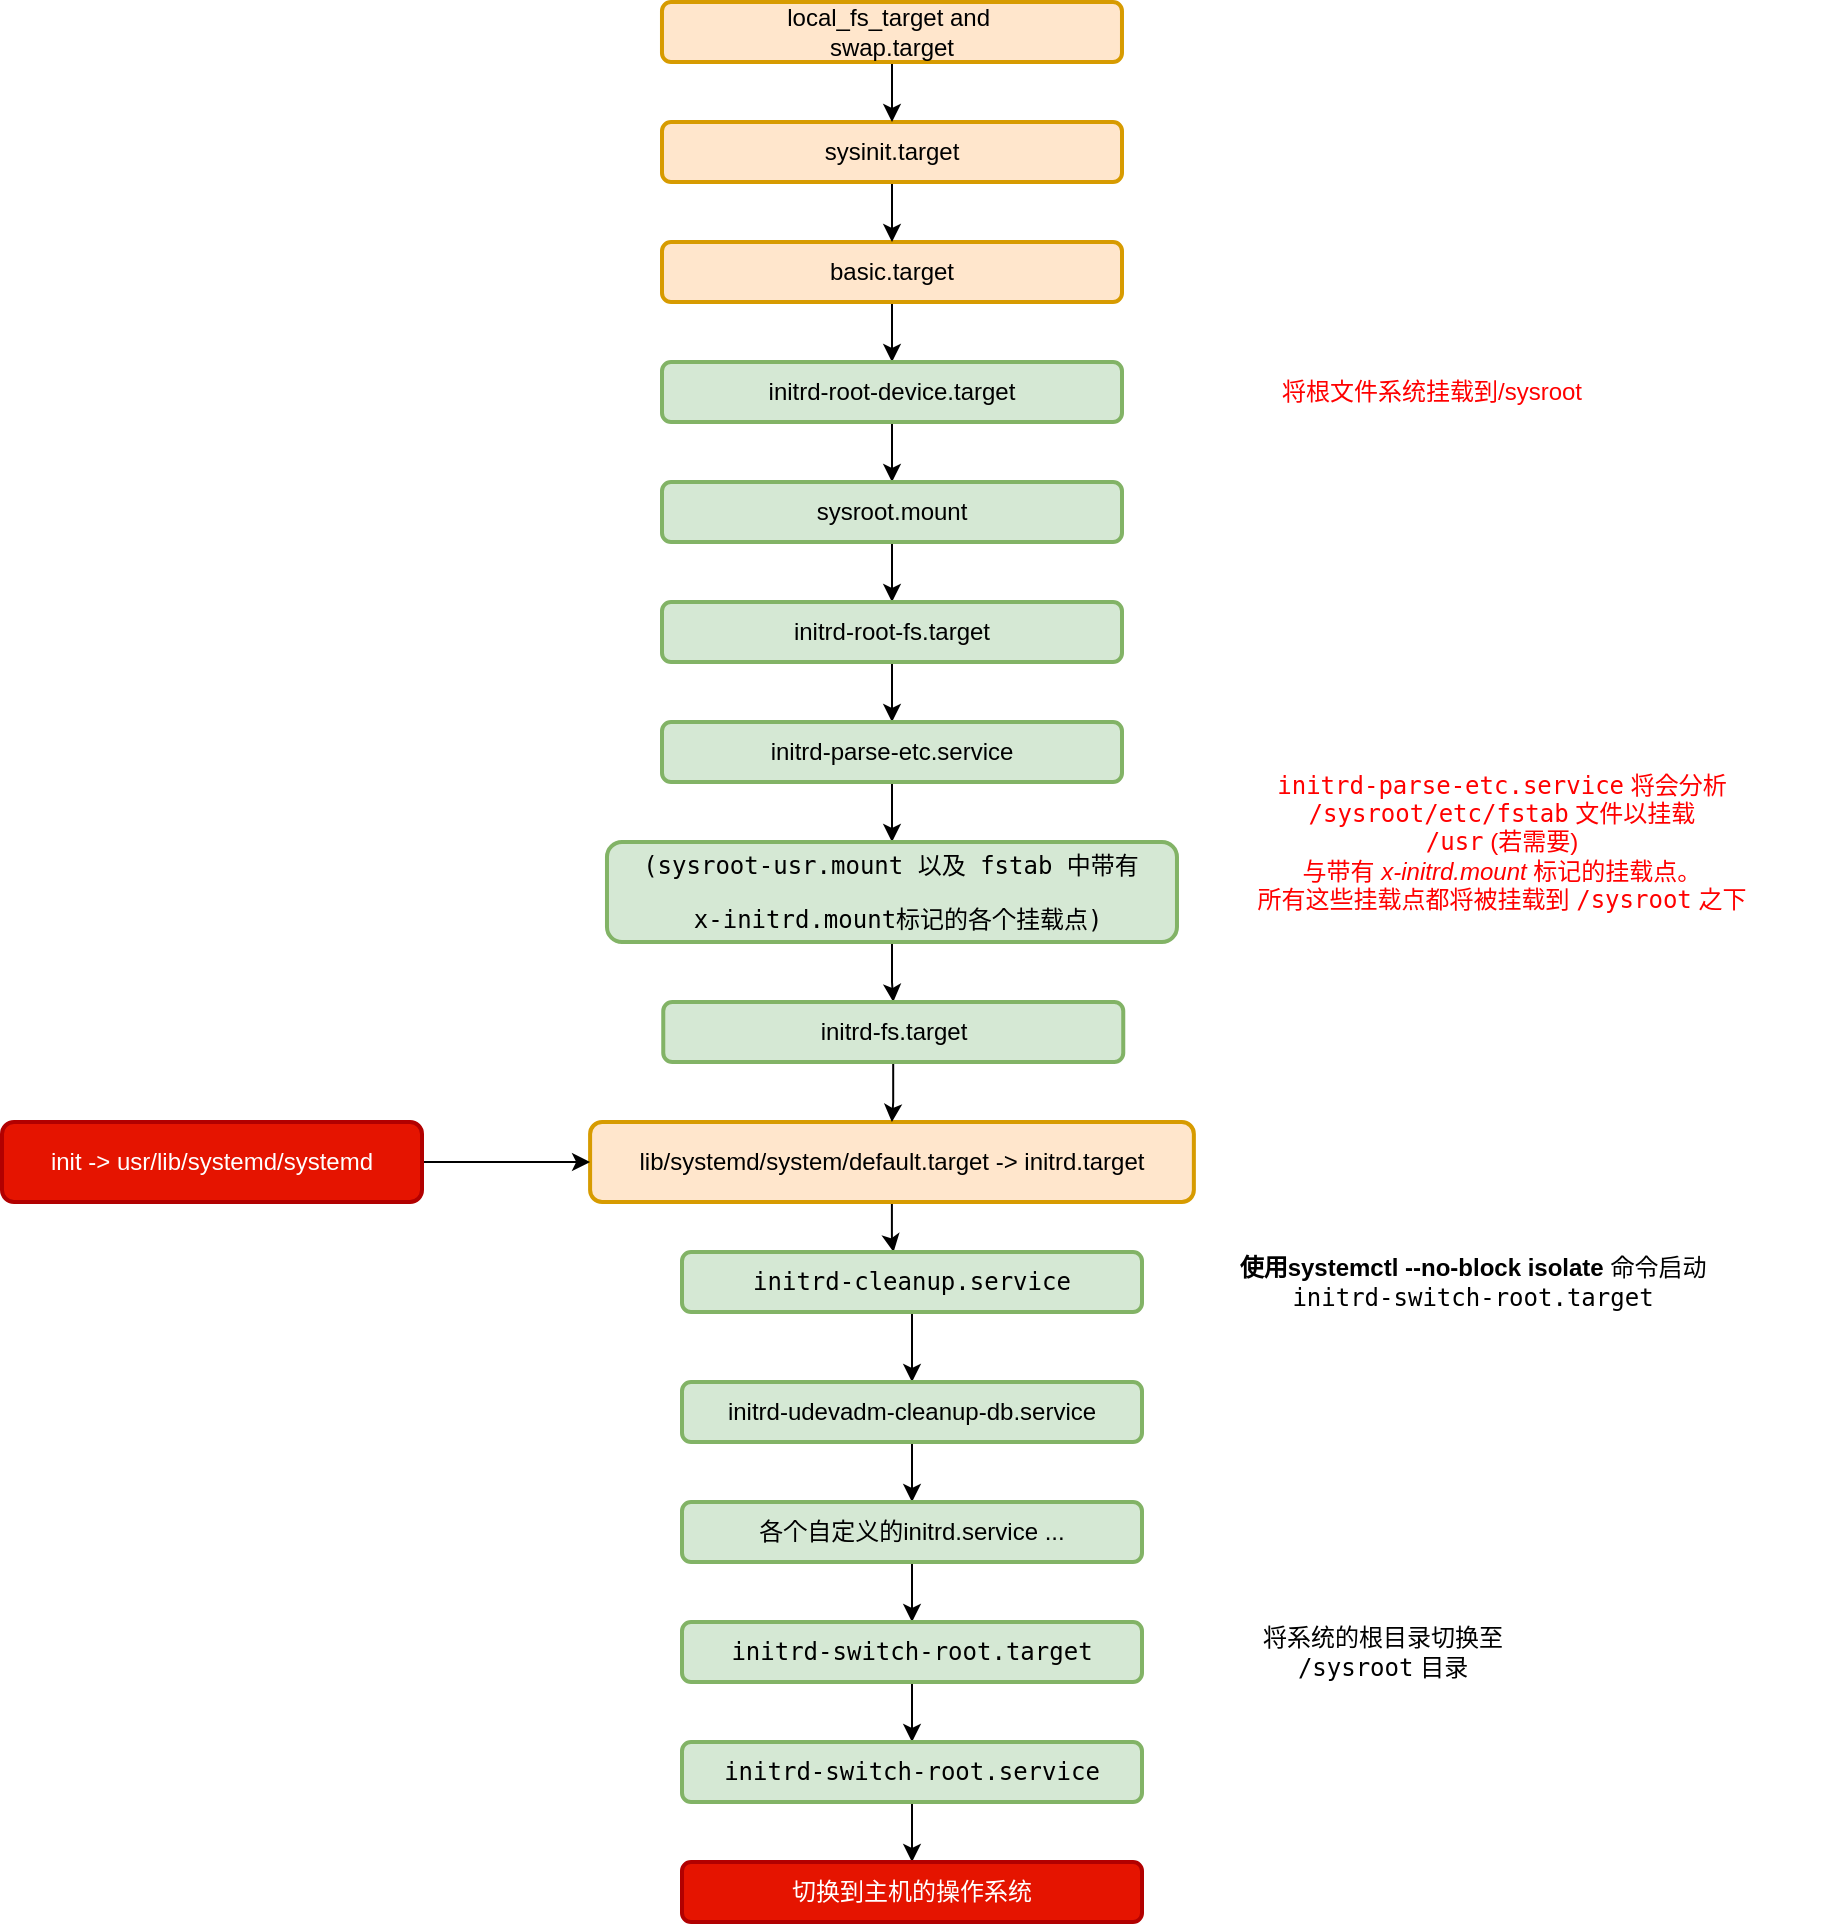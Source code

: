 <mxfile version="15.2.9" type="github">
  <diagram id="haKI7TRJlkWC1d8LD_Nv" name="第 1 页">
    <mxGraphModel dx="2622" dy="1872" grid="1" gridSize="10" guides="1" tooltips="1" connect="1" arrows="1" fold="1" page="0" pageScale="1" pageWidth="827" pageHeight="1169" math="0" shadow="0">
      <root>
        <mxCell id="0" />
        <mxCell id="1" parent="0" />
        <mxCell id="_bKZqL0wi3-hsqJOC3Qj-47" style="edgeStyle=orthogonalEdgeStyle;rounded=0;orthogonalLoop=1;jettySize=auto;html=1;entryX=0.46;entryY=0;entryDx=0;entryDy=0;entryPerimeter=0;" edge="1" parent="1" source="_bKZqL0wi3-hsqJOC3Qj-18" target="_bKZqL0wi3-hsqJOC3Qj-46">
          <mxGeometry relative="1" as="geometry" />
        </mxCell>
        <mxCell id="_bKZqL0wi3-hsqJOC3Qj-18" value="lib/systemd/system/default.target -&amp;gt; initrd.target" style="rounded=1;whiteSpace=wrap;html=1;strokeWidth=2;fillColor=#ffe6cc;strokeColor=#d79b00;" vertex="1" parent="1">
          <mxGeometry x="-895.95" y="-420" width="301.88" height="40" as="geometry" />
        </mxCell>
        <mxCell id="_bKZqL0wi3-hsqJOC3Qj-20" style="edgeStyle=orthogonalEdgeStyle;rounded=0;orthogonalLoop=1;jettySize=auto;html=1;" edge="1" parent="1" source="_bKZqL0wi3-hsqJOC3Qj-19" target="_bKZqL0wi3-hsqJOC3Qj-18">
          <mxGeometry relative="1" as="geometry" />
        </mxCell>
        <mxCell id="_bKZqL0wi3-hsqJOC3Qj-19" value="init -&amp;gt; usr/lib/systemd/systemd" style="rounded=1;whiteSpace=wrap;html=1;strokeWidth=2;fillColor=#e51400;strokeColor=#B20000;fontColor=#ffffff;" vertex="1" parent="1">
          <mxGeometry x="-1190" y="-420" width="210" height="40" as="geometry" />
        </mxCell>
        <mxCell id="_bKZqL0wi3-hsqJOC3Qj-23" style="edgeStyle=orthogonalEdgeStyle;rounded=0;orthogonalLoop=1;jettySize=auto;html=1;entryX=0.5;entryY=0;entryDx=0;entryDy=0;" edge="1" parent="1" source="_bKZqL0wi3-hsqJOC3Qj-21" target="_bKZqL0wi3-hsqJOC3Qj-22">
          <mxGeometry relative="1" as="geometry" />
        </mxCell>
        <mxCell id="_bKZqL0wi3-hsqJOC3Qj-21" value="basic.target" style="rounded=1;whiteSpace=wrap;html=1;strokeWidth=2;fillColor=#ffe6cc;strokeColor=#d79b00;" vertex="1" parent="1">
          <mxGeometry x="-860" y="-860" width="230" height="30" as="geometry" />
        </mxCell>
        <mxCell id="_bKZqL0wi3-hsqJOC3Qj-27" style="edgeStyle=orthogonalEdgeStyle;rounded=0;orthogonalLoop=1;jettySize=auto;html=1;entryX=0.5;entryY=0;entryDx=0;entryDy=0;" edge="1" parent="1" source="_bKZqL0wi3-hsqJOC3Qj-22" target="_bKZqL0wi3-hsqJOC3Qj-25">
          <mxGeometry relative="1" as="geometry" />
        </mxCell>
        <mxCell id="_bKZqL0wi3-hsqJOC3Qj-22" value="initrd-root-device.target" style="rounded=1;whiteSpace=wrap;html=1;strokeWidth=2;fillColor=#d5e8d4;strokeColor=#82b366;" vertex="1" parent="1">
          <mxGeometry x="-860" y="-800" width="230" height="30" as="geometry" />
        </mxCell>
        <mxCell id="_bKZqL0wi3-hsqJOC3Qj-28" style="edgeStyle=orthogonalEdgeStyle;rounded=0;orthogonalLoop=1;jettySize=auto;html=1;entryX=0.5;entryY=0;entryDx=0;entryDy=0;" edge="1" parent="1" source="_bKZqL0wi3-hsqJOC3Qj-25" target="_bKZqL0wi3-hsqJOC3Qj-26">
          <mxGeometry relative="1" as="geometry" />
        </mxCell>
        <mxCell id="_bKZqL0wi3-hsqJOC3Qj-25" value="sysroot.mount" style="rounded=1;whiteSpace=wrap;html=1;strokeWidth=2;fillColor=#d5e8d4;strokeColor=#82b366;" vertex="1" parent="1">
          <mxGeometry x="-860" y="-740" width="230" height="30" as="geometry" />
        </mxCell>
        <mxCell id="_bKZqL0wi3-hsqJOC3Qj-34" style="edgeStyle=orthogonalEdgeStyle;rounded=0;orthogonalLoop=1;jettySize=auto;html=1;entryX=0.5;entryY=0;entryDx=0;entryDy=0;" edge="1" parent="1" source="_bKZqL0wi3-hsqJOC3Qj-26" target="_bKZqL0wi3-hsqJOC3Qj-31">
          <mxGeometry relative="1" as="geometry" />
        </mxCell>
        <mxCell id="_bKZqL0wi3-hsqJOC3Qj-26" value="initrd-root-fs.target" style="rounded=1;whiteSpace=wrap;html=1;strokeWidth=2;fillColor=#d5e8d4;strokeColor=#82b366;" vertex="1" parent="1">
          <mxGeometry x="-860" y="-680" width="230" height="30" as="geometry" />
        </mxCell>
        <mxCell id="_bKZqL0wi3-hsqJOC3Qj-35" style="edgeStyle=orthogonalEdgeStyle;rounded=0;orthogonalLoop=1;jettySize=auto;html=1;" edge="1" parent="1" source="_bKZqL0wi3-hsqJOC3Qj-31" target="_bKZqL0wi3-hsqJOC3Qj-32">
          <mxGeometry relative="1" as="geometry" />
        </mxCell>
        <mxCell id="_bKZqL0wi3-hsqJOC3Qj-31" value="initrd-parse-etc.service" style="rounded=1;whiteSpace=wrap;html=1;strokeWidth=2;fillColor=#d5e8d4;strokeColor=#82b366;" vertex="1" parent="1">
          <mxGeometry x="-860" y="-620" width="230" height="30" as="geometry" />
        </mxCell>
        <mxCell id="_bKZqL0wi3-hsqJOC3Qj-36" style="edgeStyle=orthogonalEdgeStyle;rounded=0;orthogonalLoop=1;jettySize=auto;html=1;entryX=0.5;entryY=0;entryDx=0;entryDy=0;" edge="1" parent="1" source="_bKZqL0wi3-hsqJOC3Qj-32" target="_bKZqL0wi3-hsqJOC3Qj-33">
          <mxGeometry relative="1" as="geometry" />
        </mxCell>
        <mxCell id="_bKZqL0wi3-hsqJOC3Qj-32" value="&lt;pre class=&quot;programlisting&quot;&gt;(sysroot-usr.mount 以及 fstab 中带有&lt;/pre&gt;&lt;pre class=&quot;programlisting&quot;&gt; x-initrd.mount标记的各个挂载点)&lt;/pre&gt;" style="rounded=1;whiteSpace=wrap;html=1;strokeWidth=2;fillColor=#d5e8d4;strokeColor=#82b366;" vertex="1" parent="1">
          <mxGeometry x="-887.51" y="-560" width="285" height="50" as="geometry" />
        </mxCell>
        <mxCell id="_bKZqL0wi3-hsqJOC3Qj-37" style="edgeStyle=orthogonalEdgeStyle;rounded=0;orthogonalLoop=1;jettySize=auto;html=1;" edge="1" parent="1" source="_bKZqL0wi3-hsqJOC3Qj-33" target="_bKZqL0wi3-hsqJOC3Qj-18">
          <mxGeometry relative="1" as="geometry" />
        </mxCell>
        <mxCell id="_bKZqL0wi3-hsqJOC3Qj-33" value="initrd-fs.target" style="rounded=1;whiteSpace=wrap;html=1;strokeWidth=2;fillColor=#d5e8d4;strokeColor=#82b366;" vertex="1" parent="1">
          <mxGeometry x="-859.37" y="-480" width="230" height="30" as="geometry" />
        </mxCell>
        <mxCell id="_bKZqL0wi3-hsqJOC3Qj-42" style="edgeStyle=orthogonalEdgeStyle;rounded=0;orthogonalLoop=1;jettySize=auto;html=1;" edge="1" parent="1" source="_bKZqL0wi3-hsqJOC3Qj-39" target="_bKZqL0wi3-hsqJOC3Qj-21">
          <mxGeometry relative="1" as="geometry" />
        </mxCell>
        <mxCell id="_bKZqL0wi3-hsqJOC3Qj-39" value="sysinit.target" style="rounded=1;whiteSpace=wrap;html=1;strokeWidth=2;fillColor=#ffe6cc;strokeColor=#d79b00;" vertex="1" parent="1">
          <mxGeometry x="-860" y="-920" width="230" height="30" as="geometry" />
        </mxCell>
        <mxCell id="_bKZqL0wi3-hsqJOC3Qj-41" style="edgeStyle=orthogonalEdgeStyle;rounded=0;orthogonalLoop=1;jettySize=auto;html=1;entryX=0.5;entryY=0;entryDx=0;entryDy=0;" edge="1" parent="1" source="_bKZqL0wi3-hsqJOC3Qj-40" target="_bKZqL0wi3-hsqJOC3Qj-39">
          <mxGeometry relative="1" as="geometry" />
        </mxCell>
        <mxCell id="_bKZqL0wi3-hsqJOC3Qj-40" value="local_fs_target and&amp;nbsp;&lt;br&gt;swap.target" style="rounded=1;whiteSpace=wrap;html=1;strokeWidth=2;fillColor=#ffe6cc;strokeColor=#d79b00;" vertex="1" parent="1">
          <mxGeometry x="-860.01" y="-980" width="230" height="30" as="geometry" />
        </mxCell>
        <mxCell id="_bKZqL0wi3-hsqJOC3Qj-44" value="&lt;font color=&quot;#ff0000&quot;&gt;将根文件系统挂载到/sysroot&lt;/font&gt;" style="text;html=1;strokeColor=none;fillColor=none;align=center;verticalAlign=middle;whiteSpace=wrap;rounded=0;" vertex="1" parent="1">
          <mxGeometry x="-560" y="-800" width="170" height="30" as="geometry" />
        </mxCell>
        <mxCell id="_bKZqL0wi3-hsqJOC3Qj-45" value="&lt;font color=&quot;#ff0000&quot;&gt;&lt;code class=&quot;filename&quot;&gt;initrd-parse-etc.service&lt;/code&gt; 将会分析&lt;br&gt;    &lt;code class=&quot;filename&quot;&gt;/sysroot/etc/fstab&lt;/code&gt; 文件以挂载&lt;br&gt;    &lt;code class=&quot;filename&quot;&gt;/usr&lt;/code&gt; (若需要)&lt;br&gt;    与带有 &lt;span class=&quot;emphasis&quot;&gt;&lt;em&gt;x-initrd.mount&lt;/em&gt;&lt;/span&gt; 标记的挂载点。&lt;br&gt;    所有这些挂载点都将被挂载到 &lt;code class=&quot;filename&quot;&gt;/sysroot&lt;/code&gt; 之下&lt;/font&gt;" style="text;html=1;strokeColor=none;fillColor=none;align=center;verticalAlign=middle;whiteSpace=wrap;rounded=0;" vertex="1" parent="1">
          <mxGeometry x="-610" y="-600" width="340" height="80" as="geometry" />
        </mxCell>
        <mxCell id="_bKZqL0wi3-hsqJOC3Qj-52" style="edgeStyle=orthogonalEdgeStyle;rounded=0;orthogonalLoop=1;jettySize=auto;html=1;" edge="1" parent="1" source="_bKZqL0wi3-hsqJOC3Qj-46" target="_bKZqL0wi3-hsqJOC3Qj-49">
          <mxGeometry relative="1" as="geometry" />
        </mxCell>
        <mxCell id="_bKZqL0wi3-hsqJOC3Qj-46" value="&lt;pre class=&quot;programlisting&quot;&gt;initrd-cleanup.service&lt;/pre&gt;" style="rounded=1;whiteSpace=wrap;html=1;strokeWidth=2;fillColor=#d5e8d4;strokeColor=#82b366;" vertex="1" parent="1">
          <mxGeometry x="-850" y="-355" width="230" height="30" as="geometry" />
        </mxCell>
        <mxCell id="_bKZqL0wi3-hsqJOC3Qj-48" value="&lt;span class=&quot;command&quot;&gt;&lt;strong&gt;使用systemctl --no-block isolate&lt;/strong&gt;&lt;/span&gt; 命令启动&lt;br&gt;    &lt;code class=&quot;filename&quot;&gt;initrd-switch-root.target&lt;/code&gt;" style="text;html=1;align=center;verticalAlign=middle;resizable=0;points=[];autosize=1;strokeColor=none;fillColor=none;" vertex="1" parent="1">
          <mxGeometry x="-580" y="-355" width="250" height="30" as="geometry" />
        </mxCell>
        <mxCell id="_bKZqL0wi3-hsqJOC3Qj-55" style="edgeStyle=orthogonalEdgeStyle;rounded=0;orthogonalLoop=1;jettySize=auto;html=1;startArrow=none;" edge="1" parent="1" source="_bKZqL0wi3-hsqJOC3Qj-63" target="_bKZqL0wi3-hsqJOC3Qj-53">
          <mxGeometry relative="1" as="geometry" />
        </mxCell>
        <mxCell id="_bKZqL0wi3-hsqJOC3Qj-65" style="edgeStyle=orthogonalEdgeStyle;rounded=0;orthogonalLoop=1;jettySize=auto;html=1;" edge="1" parent="1" source="_bKZqL0wi3-hsqJOC3Qj-49" target="_bKZqL0wi3-hsqJOC3Qj-63">
          <mxGeometry relative="1" as="geometry" />
        </mxCell>
        <UserObject label="initrd-udevadm-cleanup-db.service" link="initrd-udevadm-cleanup-db.service" id="_bKZqL0wi3-hsqJOC3Qj-49">
          <mxCell style="rounded=1;whiteSpace=wrap;html=1;strokeWidth=2;fillColor=#d5e8d4;strokeColor=#82b366;" vertex="1" parent="1">
            <mxGeometry x="-850" y="-290" width="230" height="30" as="geometry" />
          </mxCell>
        </UserObject>
        <mxCell id="_bKZqL0wi3-hsqJOC3Qj-56" style="edgeStyle=orthogonalEdgeStyle;rounded=0;orthogonalLoop=1;jettySize=auto;html=1;entryX=0.5;entryY=0;entryDx=0;entryDy=0;" edge="1" parent="1" source="_bKZqL0wi3-hsqJOC3Qj-53" target="_bKZqL0wi3-hsqJOC3Qj-54">
          <mxGeometry relative="1" as="geometry" />
        </mxCell>
        <mxCell id="_bKZqL0wi3-hsqJOC3Qj-53" value="&lt;pre class=&quot;programlisting&quot;&gt;initrd-switch-root.target&lt;/pre&gt;" style="rounded=1;whiteSpace=wrap;html=1;strokeWidth=2;fillColor=#d5e8d4;strokeColor=#82b366;" vertex="1" parent="1">
          <mxGeometry x="-850" y="-170" width="230" height="30" as="geometry" />
        </mxCell>
        <mxCell id="_bKZqL0wi3-hsqJOC3Qj-66" style="edgeStyle=orthogonalEdgeStyle;rounded=0;orthogonalLoop=1;jettySize=auto;html=1;entryX=0.5;entryY=0;entryDx=0;entryDy=0;" edge="1" parent="1" source="_bKZqL0wi3-hsqJOC3Qj-54" target="_bKZqL0wi3-hsqJOC3Qj-59">
          <mxGeometry relative="1" as="geometry" />
        </mxCell>
        <mxCell id="_bKZqL0wi3-hsqJOC3Qj-54" value="&lt;pre class=&quot;programlisting&quot;&gt;initrd-switch-root.service&lt;/pre&gt;" style="rounded=1;whiteSpace=wrap;html=1;strokeWidth=2;fillColor=#d5e8d4;strokeColor=#82b366;" vertex="1" parent="1">
          <mxGeometry x="-850" y="-110" width="230" height="30" as="geometry" />
        </mxCell>
        <mxCell id="_bKZqL0wi3-hsqJOC3Qj-58" value="将系统的根目录切换至&lt;br/&gt;    &lt;code class=&quot;filename&quot;&gt;/sysroot&lt;/code&gt; 目录" style="text;html=1;align=center;verticalAlign=middle;resizable=0;points=[];autosize=1;strokeColor=none;fillColor=none;" vertex="1" parent="1">
          <mxGeometry x="-570" y="-170" width="140" height="30" as="geometry" />
        </mxCell>
        <mxCell id="_bKZqL0wi3-hsqJOC3Qj-59" value="&lt;pre class=&quot;programlisting&quot;&gt;切换到主机的操作系统&lt;/pre&gt;" style="rounded=1;whiteSpace=wrap;html=1;strokeWidth=2;fillColor=#e51400;strokeColor=#B20000;fontColor=#ffffff;" vertex="1" parent="1">
          <mxGeometry x="-850" y="-50" width="230" height="30" as="geometry" />
        </mxCell>
        <UserObject label="各个自定义的initrd.service ..." link="initrd-udevadm-cleanup-db.service" id="_bKZqL0wi3-hsqJOC3Qj-63">
          <mxCell style="rounded=1;whiteSpace=wrap;html=1;strokeWidth=2;fillColor=#d5e8d4;strokeColor=#82b366;" vertex="1" parent="1">
            <mxGeometry x="-850" y="-230" width="230" height="30" as="geometry" />
          </mxCell>
        </UserObject>
      </root>
    </mxGraphModel>
  </diagram>
</mxfile>
